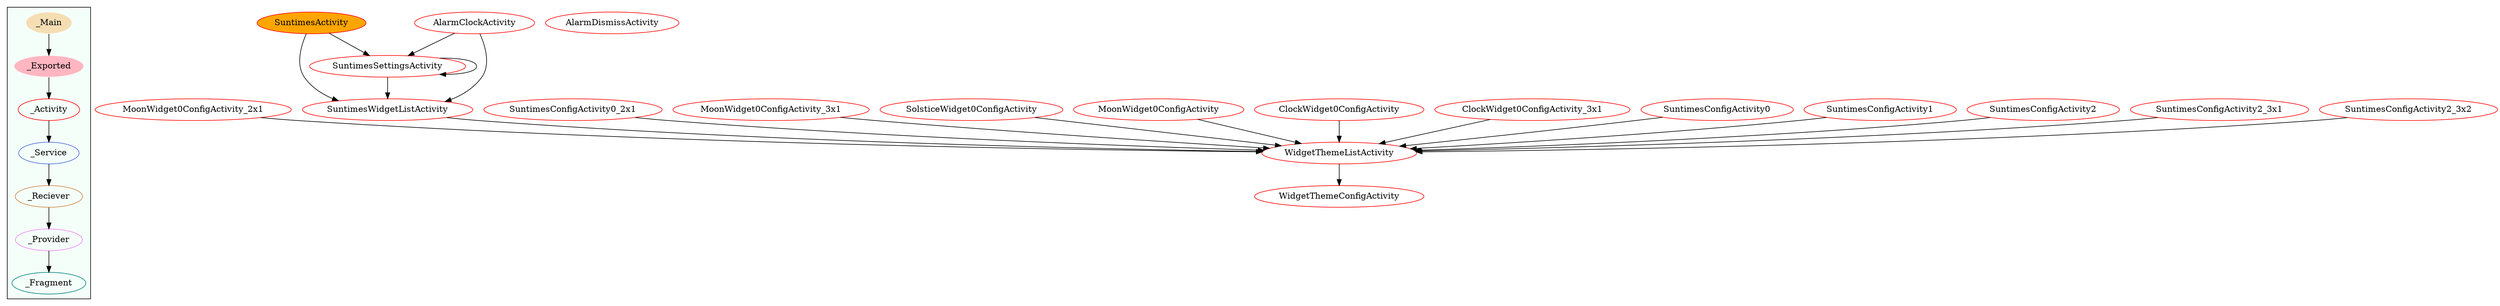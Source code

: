 digraph G {
subgraph cluster_legend{ 
bgcolor=mintcream;
_Activity[color = red];
_Service[color = royalblue];
_Provider[color = violet];
_Reciever[color = peru];
_Fragment[color = teal];
_Main[style=filled, fillcolor=wheat, color = mintcream];
_Exported[style=filled, fillcolor=lightpink, color = mintcream];
_Main -> _Exported -> _Activity -> _Service -> _Reciever -> _Provider -> _Fragment; 
}
MoonWidget0ConfigActivity_2x1[color = red];
SuntimesWidgetListActivity[color = red];
SuntimesConfigActivity0_2x1[color = red];
MoonWidget0ConfigActivity_3x1[color = red];
SolsticeWidget0ConfigActivity[color = red];
MoonWidget0ConfigActivity[color = red];
ClockWidget0ConfigActivity[color = red];
WidgetThemeListActivity[color = red];
ClockWidget0ConfigActivity_3x1[color = red];
AlarmDismissActivity[color = red];
SuntimesSettingsActivity[color = red];
SuntimesActivity[style=filled, fillcolor=orange, color = red];
SuntimesConfigActivity0[color = red];
SuntimesConfigActivity1[color = red];
AlarmClockActivity[color = red];
SuntimesConfigActivity2[color = red];
SuntimesConfigActivity2_3x1[color = red];
SuntimesConfigActivity2_3x2[color = red];
WidgetThemeConfigActivity[color = red];

 MoonWidget0ConfigActivity_2x1 -> WidgetThemeListActivity
 SuntimesWidgetListActivity -> WidgetThemeListActivity
 SuntimesConfigActivity0_2x1 -> WidgetThemeListActivity
 MoonWidget0ConfigActivity_3x1 -> WidgetThemeListActivity
 SolsticeWidget0ConfigActivity -> WidgetThemeListActivity
 MoonWidget0ConfigActivity -> WidgetThemeListActivity
 ClockWidget0ConfigActivity -> WidgetThemeListActivity
 WidgetThemeListActivity -> WidgetThemeConfigActivity
 ClockWidget0ConfigActivity_3x1 -> WidgetThemeListActivity
 SuntimesSettingsActivity -> SuntimesSettingsActivity
 SuntimesSettingsActivity -> SuntimesWidgetListActivity
 SuntimesActivity -> SuntimesSettingsActivity
 SuntimesActivity -> SuntimesWidgetListActivity
 SuntimesConfigActivity0 -> WidgetThemeListActivity
 SuntimesConfigActivity1 -> WidgetThemeListActivity
 AlarmClockActivity -> SuntimesSettingsActivity
 AlarmClockActivity -> SuntimesWidgetListActivity
 SuntimesConfigActivity2 -> WidgetThemeListActivity
 SuntimesConfigActivity2_3x1 -> WidgetThemeListActivity
 SuntimesConfigActivity2_3x2 -> WidgetThemeListActivity
}